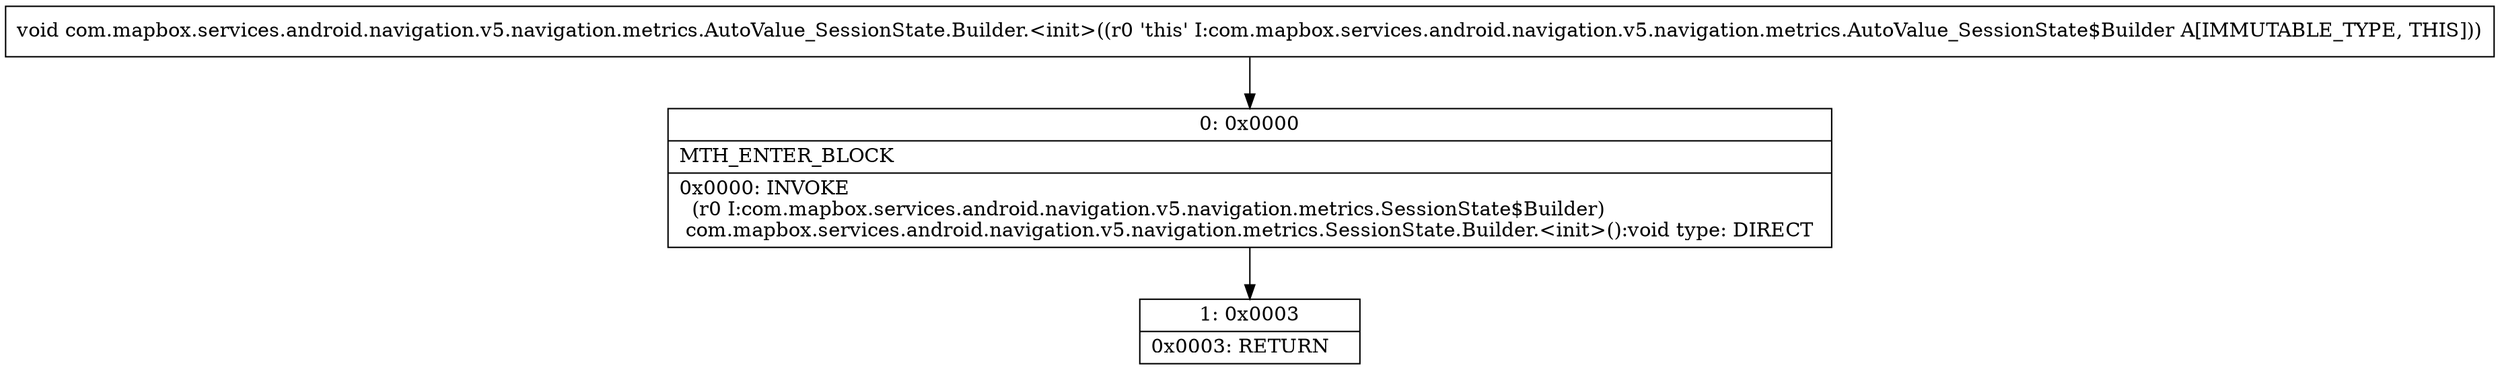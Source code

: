 digraph "CFG forcom.mapbox.services.android.navigation.v5.navigation.metrics.AutoValue_SessionState.Builder.\<init\>()V" {
Node_0 [shape=record,label="{0\:\ 0x0000|MTH_ENTER_BLOCK\l|0x0000: INVOKE  \l  (r0 I:com.mapbox.services.android.navigation.v5.navigation.metrics.SessionState$Builder)\l com.mapbox.services.android.navigation.v5.navigation.metrics.SessionState.Builder.\<init\>():void type: DIRECT \l}"];
Node_1 [shape=record,label="{1\:\ 0x0003|0x0003: RETURN   \l}"];
MethodNode[shape=record,label="{void com.mapbox.services.android.navigation.v5.navigation.metrics.AutoValue_SessionState.Builder.\<init\>((r0 'this' I:com.mapbox.services.android.navigation.v5.navigation.metrics.AutoValue_SessionState$Builder A[IMMUTABLE_TYPE, THIS])) }"];
MethodNode -> Node_0;
Node_0 -> Node_1;
}

